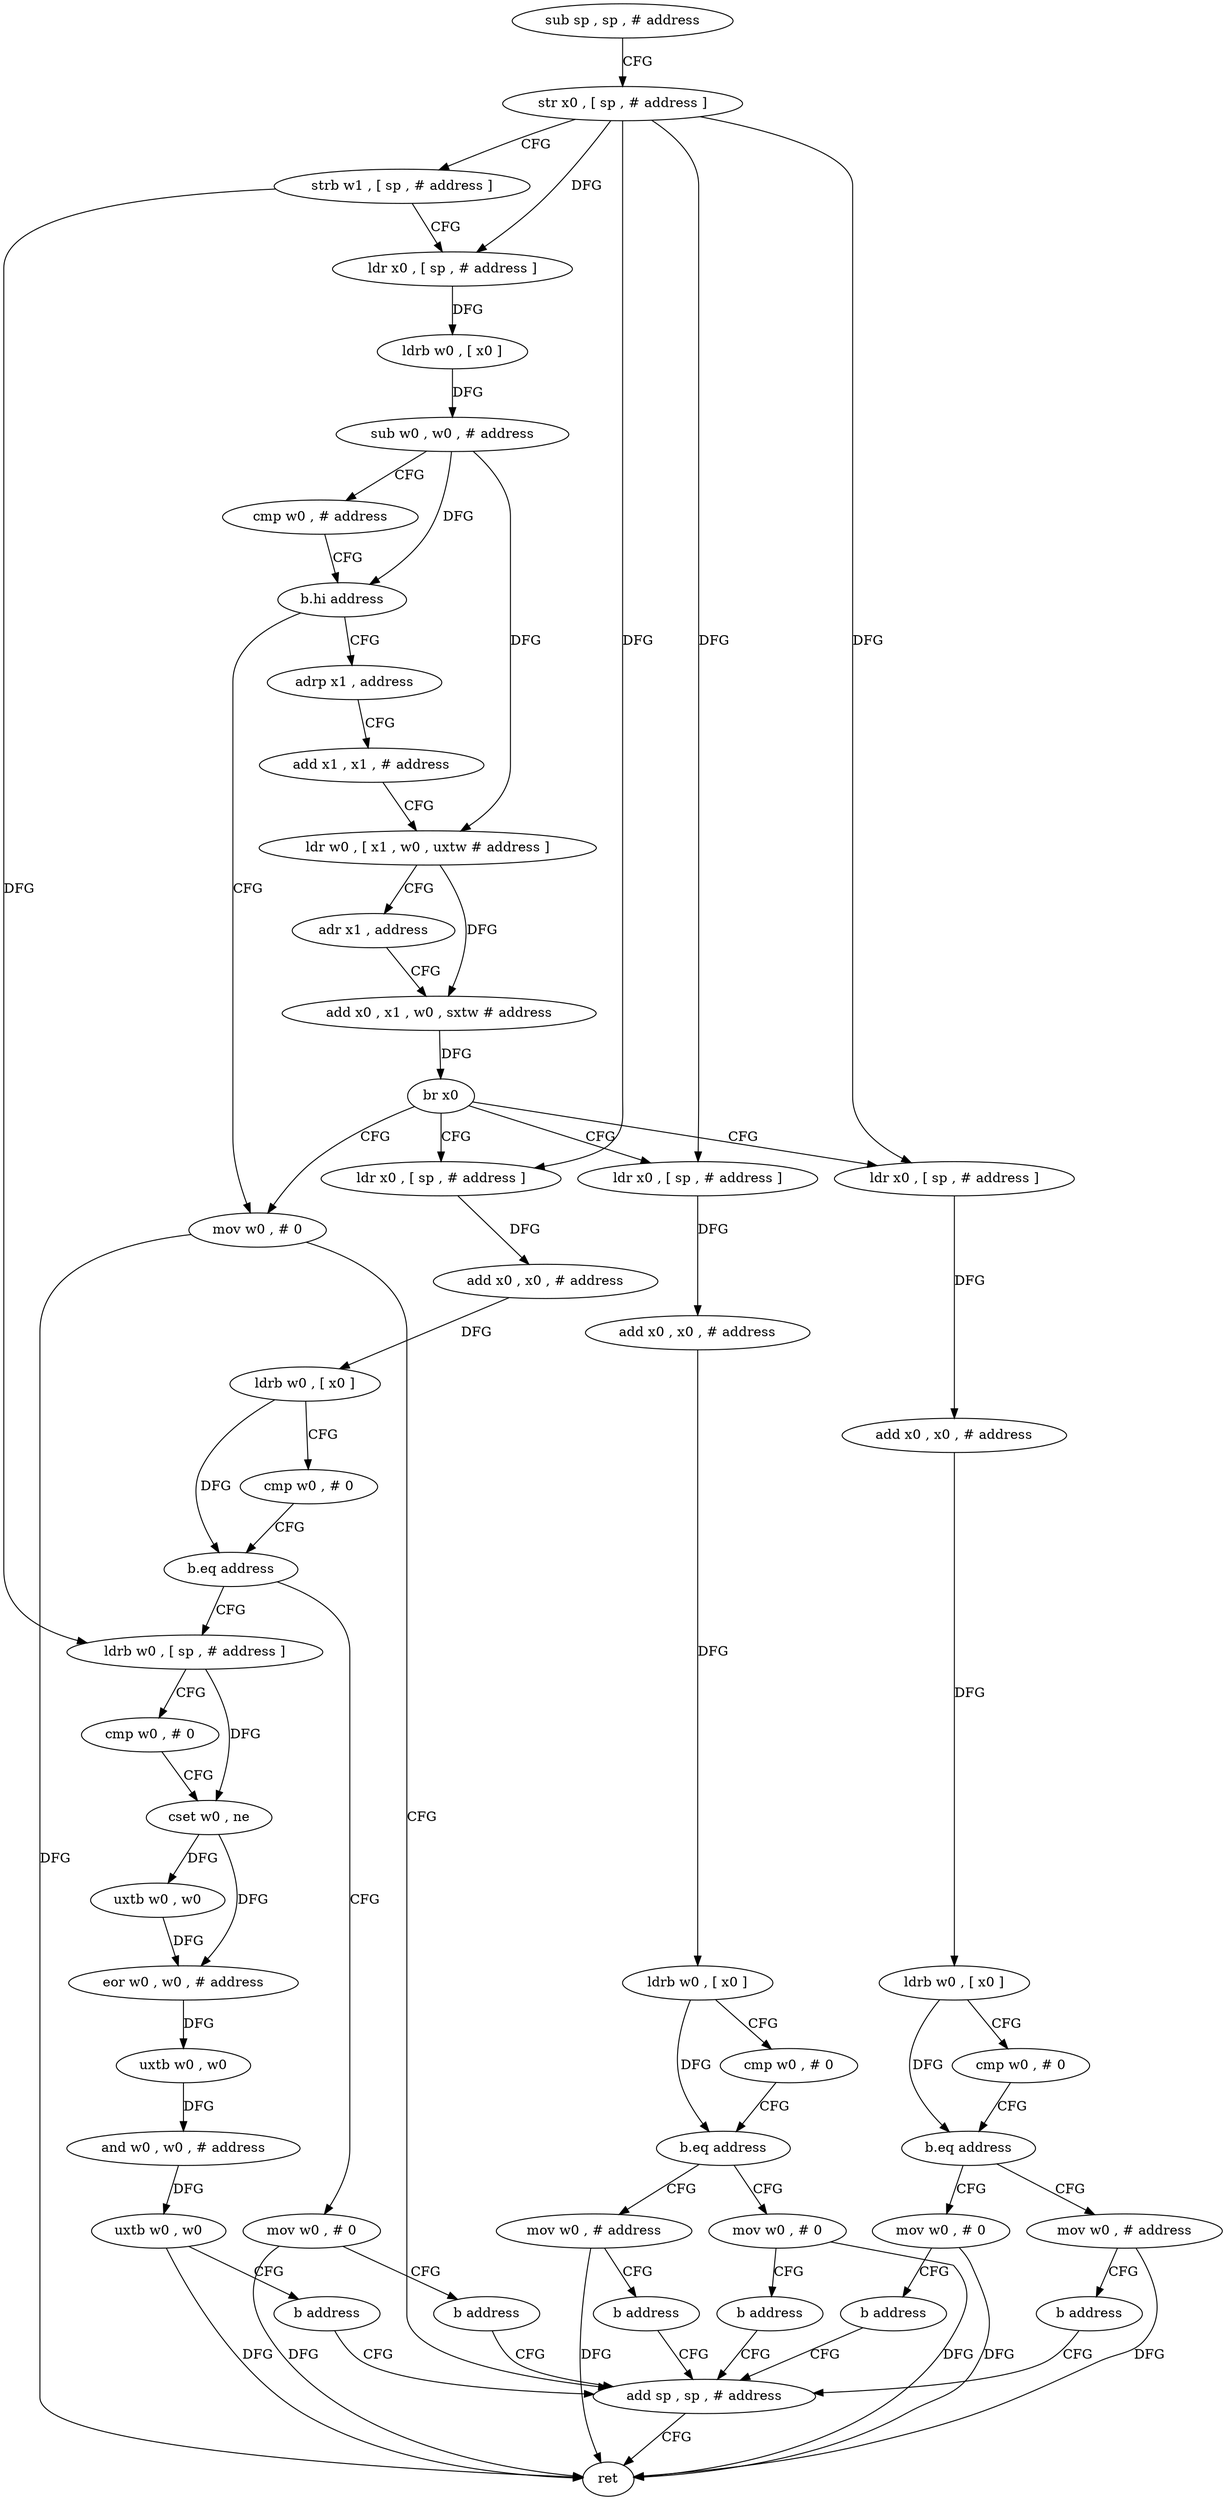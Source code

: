 digraph "func" {
"4245920" [label = "sub sp , sp , # address" ]
"4245924" [label = "str x0 , [ sp , # address ]" ]
"4245928" [label = "strb w1 , [ sp , # address ]" ]
"4245932" [label = "ldr x0 , [ sp , # address ]" ]
"4245936" [label = "ldrb w0 , [ x0 ]" ]
"4245940" [label = "sub w0 , w0 , # address" ]
"4245944" [label = "cmp w0 , # address" ]
"4245948" [label = "b.hi address" ]
"4246112" [label = "mov w0 , # 0" ]
"4245952" [label = "adrp x1 , address" ]
"4246116" [label = "add sp , sp , # address" ]
"4245956" [label = "add x1 , x1 , # address" ]
"4245960" [label = "ldr w0 , [ x1 , w0 , uxtw # address ]" ]
"4245964" [label = "adr x1 , address" ]
"4245968" [label = "add x0 , x1 , w0 , sxtw # address" ]
"4245972" [label = "br x0" ]
"4245976" [label = "ldr x0 , [ sp , # address ]" ]
"4246012" [label = "ldr x0 , [ sp , # address ]" ]
"4246076" [label = "ldr x0 , [ sp , # address ]" ]
"4245980" [label = "add x0 , x0 , # address" ]
"4245984" [label = "ldrb w0 , [ x0 ]" ]
"4245988" [label = "cmp w0 , # 0" ]
"4245992" [label = "b.eq address" ]
"4246004" [label = "mov w0 , # 0" ]
"4245996" [label = "mov w0 , # address" ]
"4246016" [label = "add x0 , x0 , # address" ]
"4246020" [label = "ldrb w0 , [ x0 ]" ]
"4246024" [label = "cmp w0 , # 0" ]
"4246028" [label = "b.eq address" ]
"4246040" [label = "ldrb w0 , [ sp , # address ]" ]
"4246032" [label = "mov w0 , # 0" ]
"4246080" [label = "add x0 , x0 , # address" ]
"4246084" [label = "ldrb w0 , [ x0 ]" ]
"4246088" [label = "cmp w0 , # 0" ]
"4246092" [label = "b.eq address" ]
"4246104" [label = "mov w0 , # address" ]
"4246096" [label = "mov w0 , # 0" ]
"4246008" [label = "b address" ]
"4246000" [label = "b address" ]
"4246044" [label = "cmp w0 , # 0" ]
"4246048" [label = "cset w0 , ne" ]
"4246052" [label = "uxtb w0 , w0" ]
"4246056" [label = "eor w0 , w0 , # address" ]
"4246060" [label = "uxtb w0 , w0" ]
"4246064" [label = "and w0 , w0 , # address" ]
"4246068" [label = "uxtb w0 , w0" ]
"4246072" [label = "b address" ]
"4246036" [label = "b address" ]
"4246108" [label = "b address" ]
"4246100" [label = "b address" ]
"4246120" [label = "ret" ]
"4245920" -> "4245924" [ label = "CFG" ]
"4245924" -> "4245928" [ label = "CFG" ]
"4245924" -> "4245932" [ label = "DFG" ]
"4245924" -> "4245976" [ label = "DFG" ]
"4245924" -> "4246012" [ label = "DFG" ]
"4245924" -> "4246076" [ label = "DFG" ]
"4245928" -> "4245932" [ label = "CFG" ]
"4245928" -> "4246040" [ label = "DFG" ]
"4245932" -> "4245936" [ label = "DFG" ]
"4245936" -> "4245940" [ label = "DFG" ]
"4245940" -> "4245944" [ label = "CFG" ]
"4245940" -> "4245948" [ label = "DFG" ]
"4245940" -> "4245960" [ label = "DFG" ]
"4245944" -> "4245948" [ label = "CFG" ]
"4245948" -> "4246112" [ label = "CFG" ]
"4245948" -> "4245952" [ label = "CFG" ]
"4246112" -> "4246116" [ label = "CFG" ]
"4246112" -> "4246120" [ label = "DFG" ]
"4245952" -> "4245956" [ label = "CFG" ]
"4246116" -> "4246120" [ label = "CFG" ]
"4245956" -> "4245960" [ label = "CFG" ]
"4245960" -> "4245964" [ label = "CFG" ]
"4245960" -> "4245968" [ label = "DFG" ]
"4245964" -> "4245968" [ label = "CFG" ]
"4245968" -> "4245972" [ label = "DFG" ]
"4245972" -> "4245976" [ label = "CFG" ]
"4245972" -> "4246012" [ label = "CFG" ]
"4245972" -> "4246076" [ label = "CFG" ]
"4245972" -> "4246112" [ label = "CFG" ]
"4245976" -> "4245980" [ label = "DFG" ]
"4246012" -> "4246016" [ label = "DFG" ]
"4246076" -> "4246080" [ label = "DFG" ]
"4245980" -> "4245984" [ label = "DFG" ]
"4245984" -> "4245988" [ label = "CFG" ]
"4245984" -> "4245992" [ label = "DFG" ]
"4245988" -> "4245992" [ label = "CFG" ]
"4245992" -> "4246004" [ label = "CFG" ]
"4245992" -> "4245996" [ label = "CFG" ]
"4246004" -> "4246008" [ label = "CFG" ]
"4246004" -> "4246120" [ label = "DFG" ]
"4245996" -> "4246000" [ label = "CFG" ]
"4245996" -> "4246120" [ label = "DFG" ]
"4246016" -> "4246020" [ label = "DFG" ]
"4246020" -> "4246024" [ label = "CFG" ]
"4246020" -> "4246028" [ label = "DFG" ]
"4246024" -> "4246028" [ label = "CFG" ]
"4246028" -> "4246040" [ label = "CFG" ]
"4246028" -> "4246032" [ label = "CFG" ]
"4246040" -> "4246044" [ label = "CFG" ]
"4246040" -> "4246048" [ label = "DFG" ]
"4246032" -> "4246036" [ label = "CFG" ]
"4246032" -> "4246120" [ label = "DFG" ]
"4246080" -> "4246084" [ label = "DFG" ]
"4246084" -> "4246088" [ label = "CFG" ]
"4246084" -> "4246092" [ label = "DFG" ]
"4246088" -> "4246092" [ label = "CFG" ]
"4246092" -> "4246104" [ label = "CFG" ]
"4246092" -> "4246096" [ label = "CFG" ]
"4246104" -> "4246108" [ label = "CFG" ]
"4246104" -> "4246120" [ label = "DFG" ]
"4246096" -> "4246100" [ label = "CFG" ]
"4246096" -> "4246120" [ label = "DFG" ]
"4246008" -> "4246116" [ label = "CFG" ]
"4246000" -> "4246116" [ label = "CFG" ]
"4246044" -> "4246048" [ label = "CFG" ]
"4246048" -> "4246052" [ label = "DFG" ]
"4246048" -> "4246056" [ label = "DFG" ]
"4246052" -> "4246056" [ label = "DFG" ]
"4246056" -> "4246060" [ label = "DFG" ]
"4246060" -> "4246064" [ label = "DFG" ]
"4246064" -> "4246068" [ label = "DFG" ]
"4246068" -> "4246072" [ label = "CFG" ]
"4246068" -> "4246120" [ label = "DFG" ]
"4246072" -> "4246116" [ label = "CFG" ]
"4246036" -> "4246116" [ label = "CFG" ]
"4246108" -> "4246116" [ label = "CFG" ]
"4246100" -> "4246116" [ label = "CFG" ]
}
